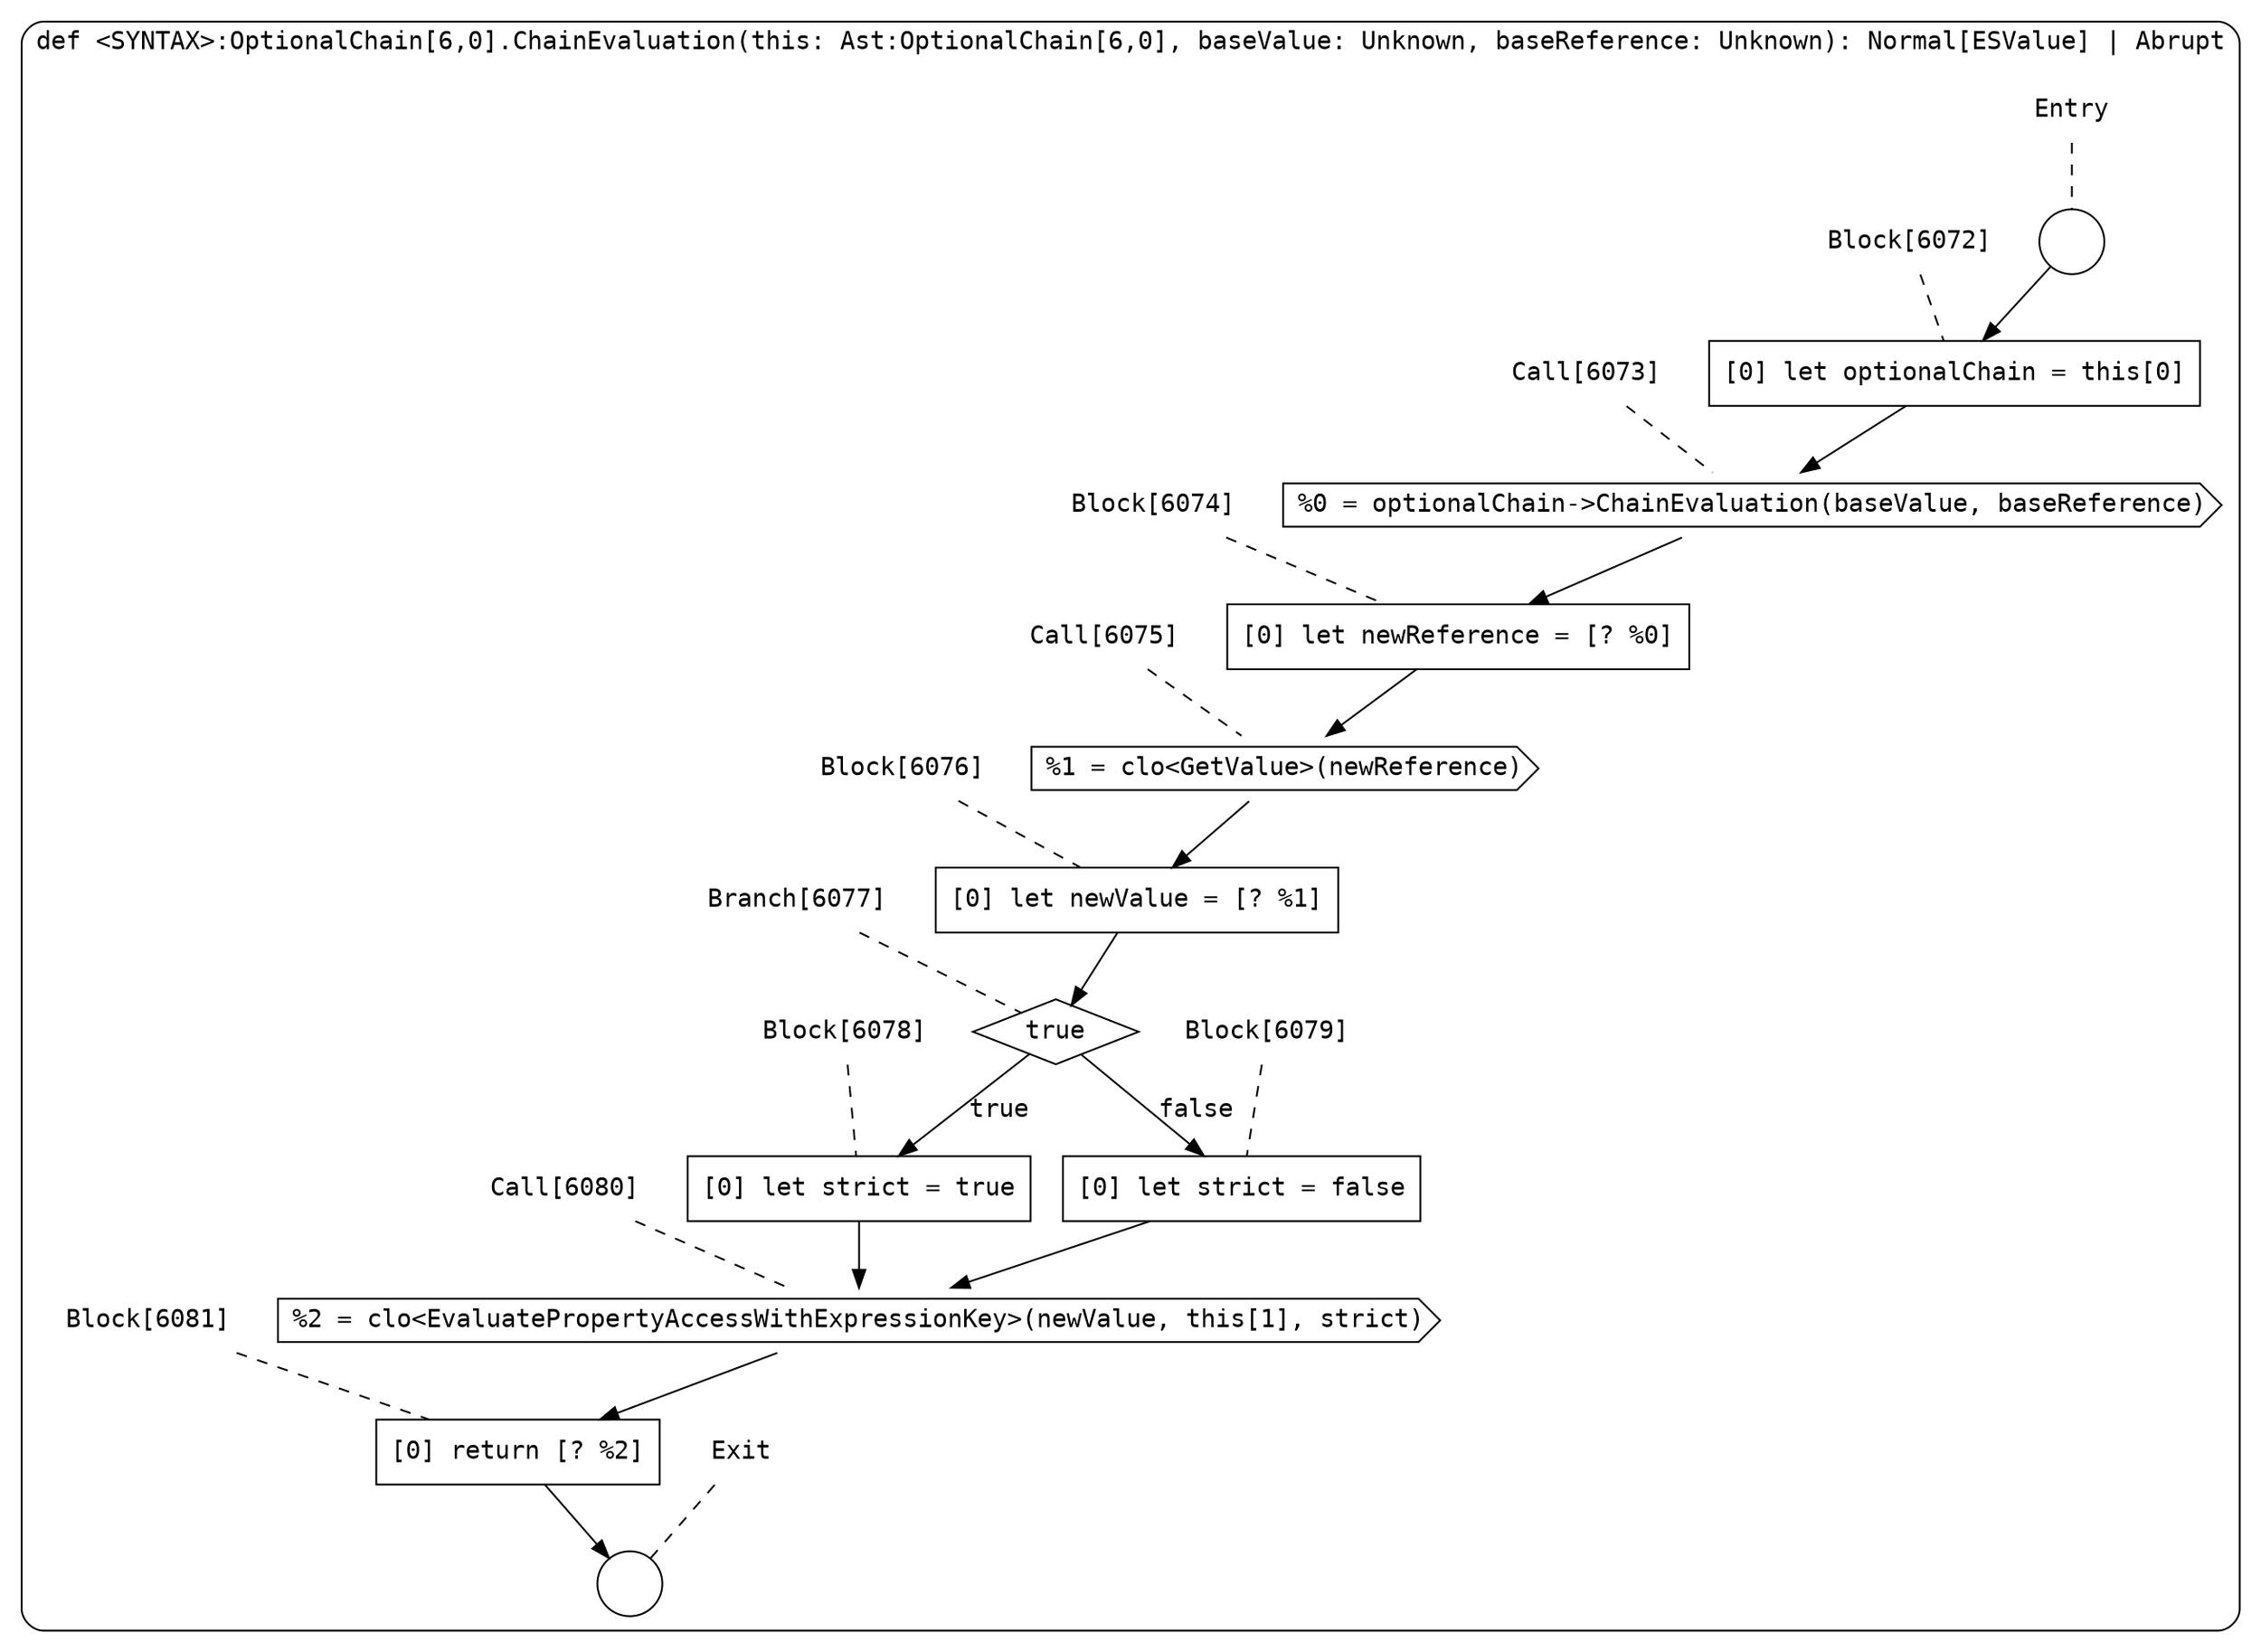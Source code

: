 digraph {
  graph [fontname = "Consolas"]
  node [fontname = "Consolas"]
  edge [fontname = "Consolas"]
  subgraph cluster1293 {
    label = "def <SYNTAX>:OptionalChain[6,0].ChainEvaluation(this: Ast:OptionalChain[6,0], baseValue: Unknown, baseReference: Unknown): Normal[ESValue] | Abrupt"
    style = rounded
    cluster1293_entry_name [shape=none, label=<<font color="black">Entry</font>>]
    cluster1293_entry_name -> cluster1293_entry [arrowhead=none, color="black", style=dashed]
    cluster1293_entry [shape=circle label=" " color="black" fillcolor="white" style=filled]
    cluster1293_entry -> node6072 [color="black"]
    cluster1293_exit_name [shape=none, label=<<font color="black">Exit</font>>]
    cluster1293_exit_name -> cluster1293_exit [arrowhead=none, color="black", style=dashed]
    cluster1293_exit [shape=circle label=" " color="black" fillcolor="white" style=filled]
    node6072_name [shape=none, label=<<font color="black">Block[6072]</font>>]
    node6072_name -> node6072 [arrowhead=none, color="black", style=dashed]
    node6072 [shape=box, label=<<font color="black">[0] let optionalChain = this[0]<BR ALIGN="LEFT"/></font>> color="black" fillcolor="white", style=filled]
    node6072 -> node6073 [color="black"]
    node6073_name [shape=none, label=<<font color="black">Call[6073]</font>>]
    node6073_name -> node6073 [arrowhead=none, color="black", style=dashed]
    node6073 [shape=cds, label=<<font color="black">%0 = optionalChain-&gt;ChainEvaluation(baseValue, baseReference)</font>> color="black" fillcolor="white", style=filled]
    node6073 -> node6074 [color="black"]
    node6074_name [shape=none, label=<<font color="black">Block[6074]</font>>]
    node6074_name -> node6074 [arrowhead=none, color="black", style=dashed]
    node6074 [shape=box, label=<<font color="black">[0] let newReference = [? %0]<BR ALIGN="LEFT"/></font>> color="black" fillcolor="white", style=filled]
    node6074 -> node6075 [color="black"]
    node6075_name [shape=none, label=<<font color="black">Call[6075]</font>>]
    node6075_name -> node6075 [arrowhead=none, color="black", style=dashed]
    node6075 [shape=cds, label=<<font color="black">%1 = clo&lt;GetValue&gt;(newReference)</font>> color="black" fillcolor="white", style=filled]
    node6075 -> node6076 [color="black"]
    node6076_name [shape=none, label=<<font color="black">Block[6076]</font>>]
    node6076_name -> node6076 [arrowhead=none, color="black", style=dashed]
    node6076 [shape=box, label=<<font color="black">[0] let newValue = [? %1]<BR ALIGN="LEFT"/></font>> color="black" fillcolor="white", style=filled]
    node6076 -> node6077 [color="black"]
    node6077_name [shape=none, label=<<font color="black">Branch[6077]</font>>]
    node6077_name -> node6077 [arrowhead=none, color="black", style=dashed]
    node6077 [shape=diamond, label=<<font color="black">true</font>> color="black" fillcolor="white", style=filled]
    node6077 -> node6078 [label=<<font color="black">true</font>> color="black"]
    node6077 -> node6079 [label=<<font color="black">false</font>> color="black"]
    node6078_name [shape=none, label=<<font color="black">Block[6078]</font>>]
    node6078_name -> node6078 [arrowhead=none, color="black", style=dashed]
    node6078 [shape=box, label=<<font color="black">[0] let strict = true<BR ALIGN="LEFT"/></font>> color="black" fillcolor="white", style=filled]
    node6078 -> node6080 [color="black"]
    node6079_name [shape=none, label=<<font color="black">Block[6079]</font>>]
    node6079_name -> node6079 [arrowhead=none, color="black", style=dashed]
    node6079 [shape=box, label=<<font color="black">[0] let strict = false<BR ALIGN="LEFT"/></font>> color="black" fillcolor="white", style=filled]
    node6079 -> node6080 [color="black"]
    node6080_name [shape=none, label=<<font color="black">Call[6080]</font>>]
    node6080_name -> node6080 [arrowhead=none, color="black", style=dashed]
    node6080 [shape=cds, label=<<font color="black">%2 = clo&lt;EvaluatePropertyAccessWithExpressionKey&gt;(newValue, this[1], strict)</font>> color="black" fillcolor="white", style=filled]
    node6080 -> node6081 [color="black"]
    node6081_name [shape=none, label=<<font color="black">Block[6081]</font>>]
    node6081_name -> node6081 [arrowhead=none, color="black", style=dashed]
    node6081 [shape=box, label=<<font color="black">[0] return [? %2]<BR ALIGN="LEFT"/></font>> color="black" fillcolor="white", style=filled]
    node6081 -> cluster1293_exit [color="black"]
  }
}